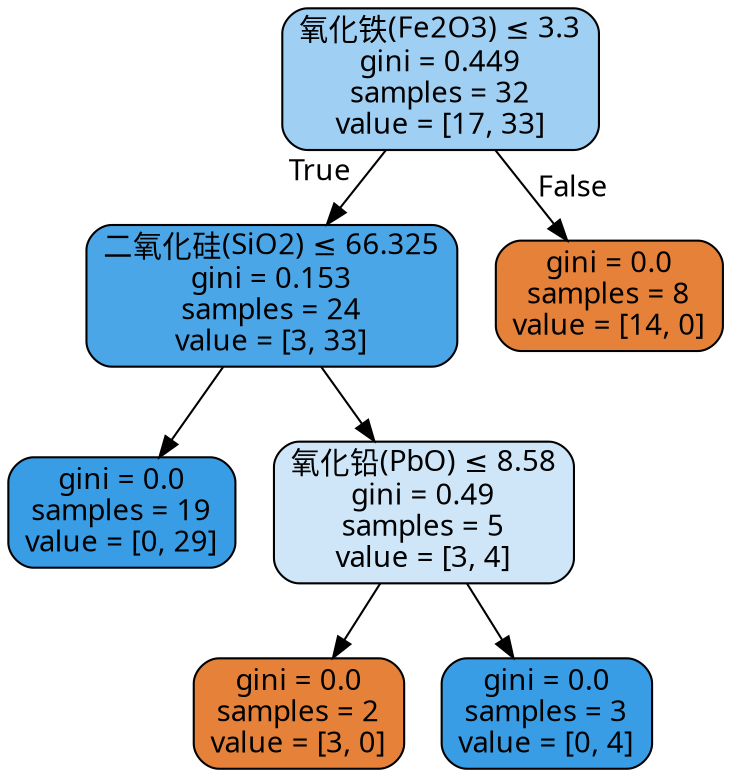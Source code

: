 digraph Tree {
node [shape=box, style="filled, rounded", color="black", fontname="DengXian"] ;
edge [fontname="DengXian"] ;
0 [label=<氧化铁(Fe2O3) &le; 3.3<br/>gini = 0.449<br/>samples = 32<br/>value = [17, 33]>, fillcolor="#9fcff2"] ;
1 [label=<二氧化硅(SiO2) &le; 66.325<br/>gini = 0.153<br/>samples = 24<br/>value = [3, 33]>, fillcolor="#4ba6e7"] ;
0 -> 1 [labeldistance=2.5, labelangle=45, headlabel="True"] ;
2 [label=<gini = 0.0<br/>samples = 19<br/>value = [0, 29]>, fillcolor="#399de5"] ;
1 -> 2 ;
3 [label=<氧化铅(PbO) &le; 8.58<br/>gini = 0.49<br/>samples = 5<br/>value = [3, 4]>, fillcolor="#cee6f8"] ;
1 -> 3 ;
4 [label=<gini = 0.0<br/>samples = 2<br/>value = [3, 0]>, fillcolor="#e58139"] ;
3 -> 4 ;
5 [label=<gini = 0.0<br/>samples = 3<br/>value = [0, 4]>, fillcolor="#399de5"] ;
3 -> 5 ;
6 [label=<gini = 0.0<br/>samples = 8<br/>value = [14, 0]>, fillcolor="#e58139"] ;
0 -> 6 [labeldistance=2.5, labelangle=-45, headlabel="False"] ;
}